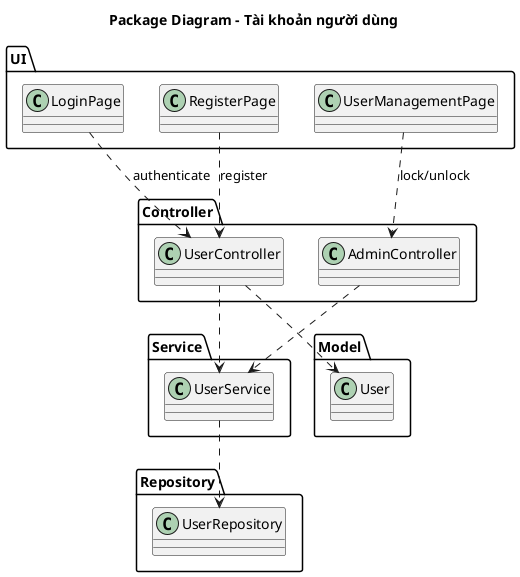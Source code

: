 @startuml
' File: 04_user_account.puml
' Title: Package Diagram - Tài khoản người dùng (Đăng ký / Đăng nhập / Khóa / Mở khóa)
title Package Diagram - Tài khoản người dùng

package "UI" {
  class LoginPage
  class RegisterPage
  class UserManagementPage
}

package "Controller" {
  class UserController
  class AdminController
}

package "Service" {
  class UserService
}

package "Repository" {
  class UserRepository
}

package "Model" {
  class User
}

LoginPage ..> UserController : authenticate
RegisterPage ..> UserController : register
UserManagementPage ..> AdminController : lock/unlock
UserController ..> UserService
AdminController ..> UserService
UserService ..> UserRepository
UserController ..> User
@enduml
